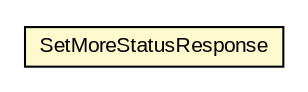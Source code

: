 #!/usr/local/bin/dot
#
# Class diagram 
# Generated by UMLGraph version R5_6-24-gf6e263 (http://www.umlgraph.org/)
#

digraph G {
	edge [fontname="arial",fontsize=10,labelfontname="arial",labelfontsize=10];
	node [fontname="arial",fontsize=10,shape=plaintext];
	nodesep=0.25;
	ranksep=0.5;
	// org.miloss.fgsms.services.interfaces.status.SetMoreStatusResponse
	c1105683 [label=<<table title="org.miloss.fgsms.services.interfaces.status.SetMoreStatusResponse" border="0" cellborder="1" cellspacing="0" cellpadding="2" port="p" bgcolor="lemonChiffon" href="./SetMoreStatusResponse.html">
		<tr><td><table border="0" cellspacing="0" cellpadding="1">
<tr><td align="center" balign="center"> SetMoreStatusResponse </td></tr>
		</table></td></tr>
		</table>>, URL="./SetMoreStatusResponse.html", fontname="arial", fontcolor="black", fontsize=10.0];
}

